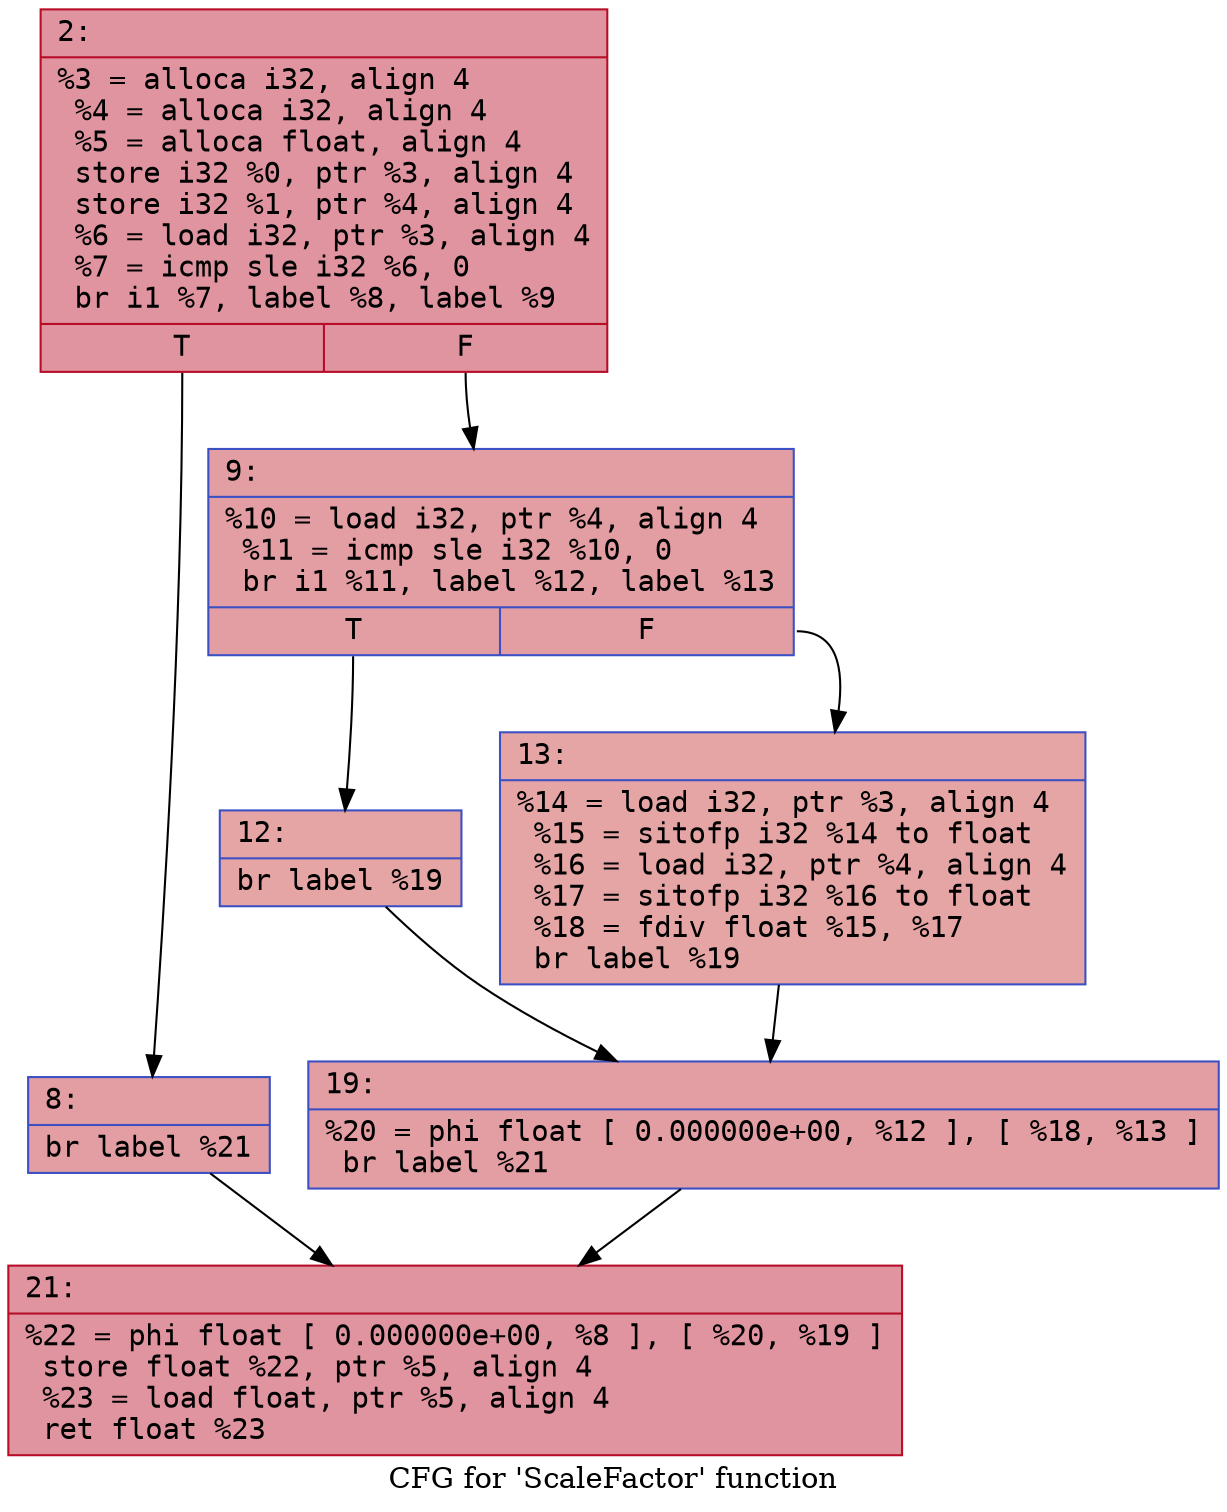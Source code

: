 digraph "CFG for 'ScaleFactor' function" {
	label="CFG for 'ScaleFactor' function";

	Node0x600003bb0690 [shape=record,color="#b70d28ff", style=filled, fillcolor="#b70d2870" fontname="Courier",label="{2:\l|  %3 = alloca i32, align 4\l  %4 = alloca i32, align 4\l  %5 = alloca float, align 4\l  store i32 %0, ptr %3, align 4\l  store i32 %1, ptr %4, align 4\l  %6 = load i32, ptr %3, align 4\l  %7 = icmp sle i32 %6, 0\l  br i1 %7, label %8, label %9\l|{<s0>T|<s1>F}}"];
	Node0x600003bb0690:s0 -> Node0x600003bb06e0[tooltip="2 -> 8\nProbability 50.00%" ];
	Node0x600003bb0690:s1 -> Node0x600003bb0730[tooltip="2 -> 9\nProbability 50.00%" ];
	Node0x600003bb06e0 [shape=record,color="#3d50c3ff", style=filled, fillcolor="#be242e70" fontname="Courier",label="{8:\l|  br label %21\l}"];
	Node0x600003bb06e0 -> Node0x600003bb0870[tooltip="8 -> 21\nProbability 100.00%" ];
	Node0x600003bb0730 [shape=record,color="#3d50c3ff", style=filled, fillcolor="#be242e70" fontname="Courier",label="{9:\l|  %10 = load i32, ptr %4, align 4\l  %11 = icmp sle i32 %10, 0\l  br i1 %11, label %12, label %13\l|{<s0>T|<s1>F}}"];
	Node0x600003bb0730:s0 -> Node0x600003bb0780[tooltip="9 -> 12\nProbability 50.00%" ];
	Node0x600003bb0730:s1 -> Node0x600003bb07d0[tooltip="9 -> 13\nProbability 50.00%" ];
	Node0x600003bb0780 [shape=record,color="#3d50c3ff", style=filled, fillcolor="#c5333470" fontname="Courier",label="{12:\l|  br label %19\l}"];
	Node0x600003bb0780 -> Node0x600003bb0820[tooltip="12 -> 19\nProbability 100.00%" ];
	Node0x600003bb07d0 [shape=record,color="#3d50c3ff", style=filled, fillcolor="#c5333470" fontname="Courier",label="{13:\l|  %14 = load i32, ptr %3, align 4\l  %15 = sitofp i32 %14 to float\l  %16 = load i32, ptr %4, align 4\l  %17 = sitofp i32 %16 to float\l  %18 = fdiv float %15, %17\l  br label %19\l}"];
	Node0x600003bb07d0 -> Node0x600003bb0820[tooltip="13 -> 19\nProbability 100.00%" ];
	Node0x600003bb0820 [shape=record,color="#3d50c3ff", style=filled, fillcolor="#be242e70" fontname="Courier",label="{19:\l|  %20 = phi float [ 0.000000e+00, %12 ], [ %18, %13 ]\l  br label %21\l}"];
	Node0x600003bb0820 -> Node0x600003bb0870[tooltip="19 -> 21\nProbability 100.00%" ];
	Node0x600003bb0870 [shape=record,color="#b70d28ff", style=filled, fillcolor="#b70d2870" fontname="Courier",label="{21:\l|  %22 = phi float [ 0.000000e+00, %8 ], [ %20, %19 ]\l  store float %22, ptr %5, align 4\l  %23 = load float, ptr %5, align 4\l  ret float %23\l}"];
}
